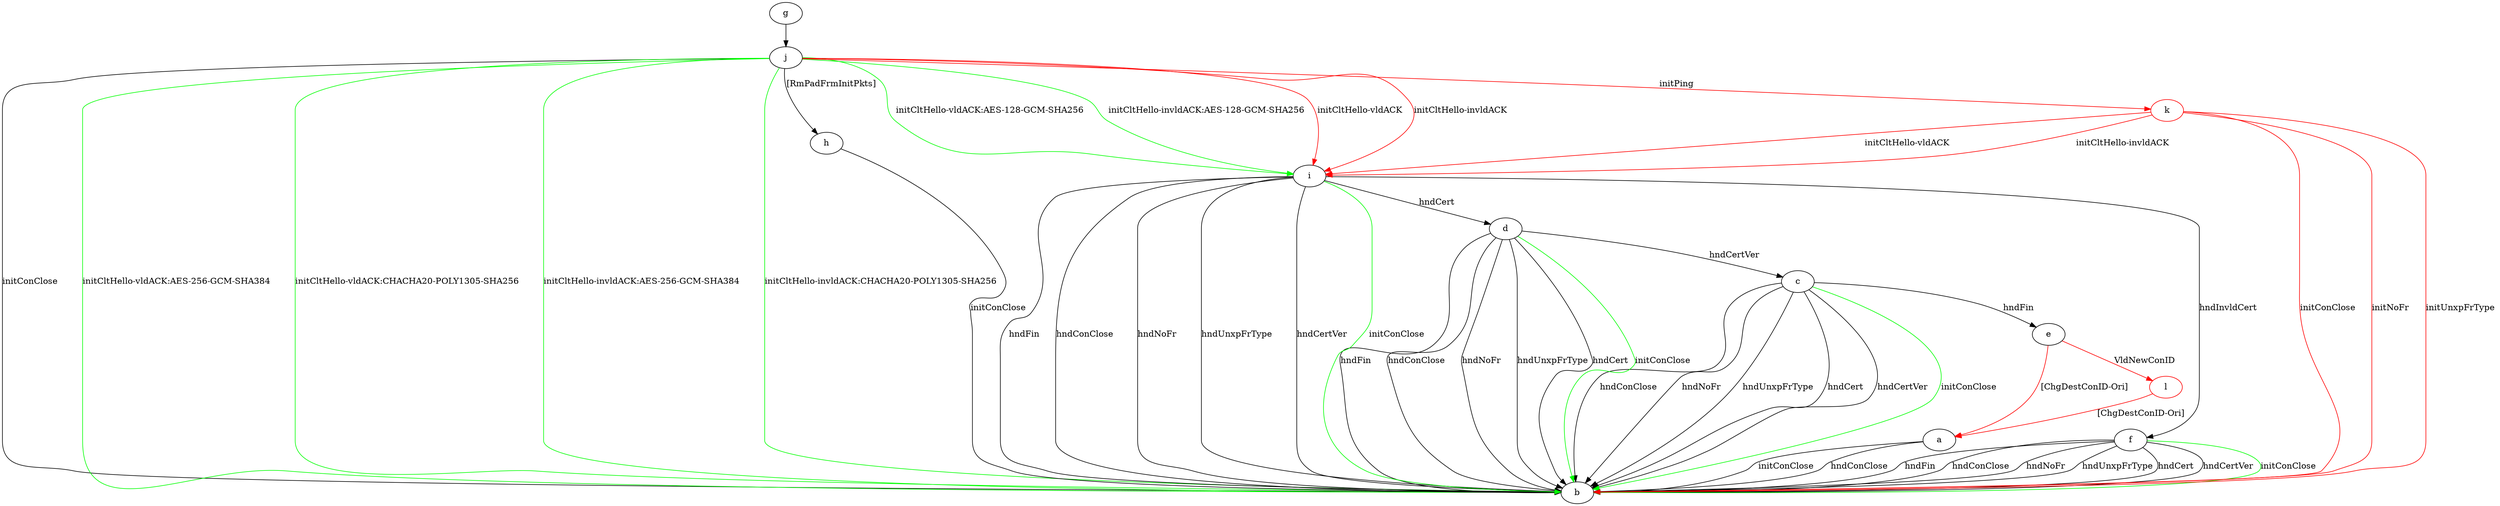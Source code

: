 digraph "" {
	a -> b	[key=0,
		label="initConClose "];
	a -> b	[key=1,
		label="hndConClose "];
	c -> b	[key=0,
		label="hndConClose "];
	c -> b	[key=1,
		label="hndNoFr "];
	c -> b	[key=2,
		label="hndUnxpFrType "];
	c -> b	[key=3,
		label="hndCert "];
	c -> b	[key=4,
		label="hndCertVer "];
	c -> b	[key=5,
		color=green,
		label="initConClose "];
	c -> e	[key=0,
		label="hndFin "];
	d -> b	[key=0,
		label="hndFin "];
	d -> b	[key=1,
		label="hndConClose "];
	d -> b	[key=2,
		label="hndNoFr "];
	d -> b	[key=3,
		label="hndUnxpFrType "];
	d -> b	[key=4,
		label="hndCert "];
	d -> b	[key=5,
		color=green,
		label="initConClose "];
	d -> c	[key=0,
		label="hndCertVer "];
	e -> a	[key=0,
		color=red,
		label="[ChgDestConID-Ori] "];
	l	[color=red];
	e -> l	[key=0,
		color=red,
		label="VldNewConID "];
	f -> b	[key=0,
		label="hndFin "];
	f -> b	[key=1,
		label="hndConClose "];
	f -> b	[key=2,
		label="hndNoFr "];
	f -> b	[key=3,
		label="hndUnxpFrType "];
	f -> b	[key=4,
		label="hndCert "];
	f -> b	[key=5,
		label="hndCertVer "];
	f -> b	[key=6,
		color=green,
		label="initConClose "];
	g -> j	[key=0];
	h -> b	[key=0,
		label="initConClose "];
	i -> b	[key=0,
		label="hndFin "];
	i -> b	[key=1,
		label="hndConClose "];
	i -> b	[key=2,
		label="hndNoFr "];
	i -> b	[key=3,
		label="hndUnxpFrType "];
	i -> b	[key=4,
		label="hndCertVer "];
	i -> b	[key=5,
		color=green,
		label="initConClose "];
	i -> d	[key=0,
		label="hndCert "];
	i -> f	[key=0,
		label="hndInvldCert "];
	j -> b	[key=0,
		label="initConClose "];
	j -> b	[key=1,
		color=green,
		label="initCltHello-vldACK:AES-256-GCM-SHA384 "];
	j -> b	[key=2,
		color=green,
		label="initCltHello-vldACK:CHACHA20-POLY1305-SHA256 "];
	j -> b	[key=3,
		color=green,
		label="initCltHello-invldACK:AES-256-GCM-SHA384 "];
	j -> b	[key=4,
		color=green,
		label="initCltHello-invldACK:CHACHA20-POLY1305-SHA256 "];
	j -> h	[key=0,
		label="[RmPadFrmInitPkts] "];
	j -> i	[key=0,
		color=green,
		label="initCltHello-vldACK:AES-128-GCM-SHA256 "];
	j -> i	[key=1,
		color=green,
		label="initCltHello-invldACK:AES-128-GCM-SHA256 "];
	j -> i	[key=2,
		color=red,
		label="initCltHello-vldACK "];
	j -> i	[key=3,
		color=red,
		label="initCltHello-invldACK "];
	k	[color=red];
	j -> k	[key=0,
		color=red,
		label="initPing "];
	k -> b	[key=0,
		color=red,
		label="initConClose "];
	k -> b	[key=1,
		color=red,
		label="initNoFr "];
	k -> b	[key=2,
		color=red,
		label="initUnxpFrType "];
	k -> i	[key=0,
		color=red,
		label="initCltHello-vldACK "];
	k -> i	[key=1,
		color=red,
		label="initCltHello-invldACK "];
	l -> a	[key=0,
		color=red,
		label="[ChgDestConID-Ori] "];
}

